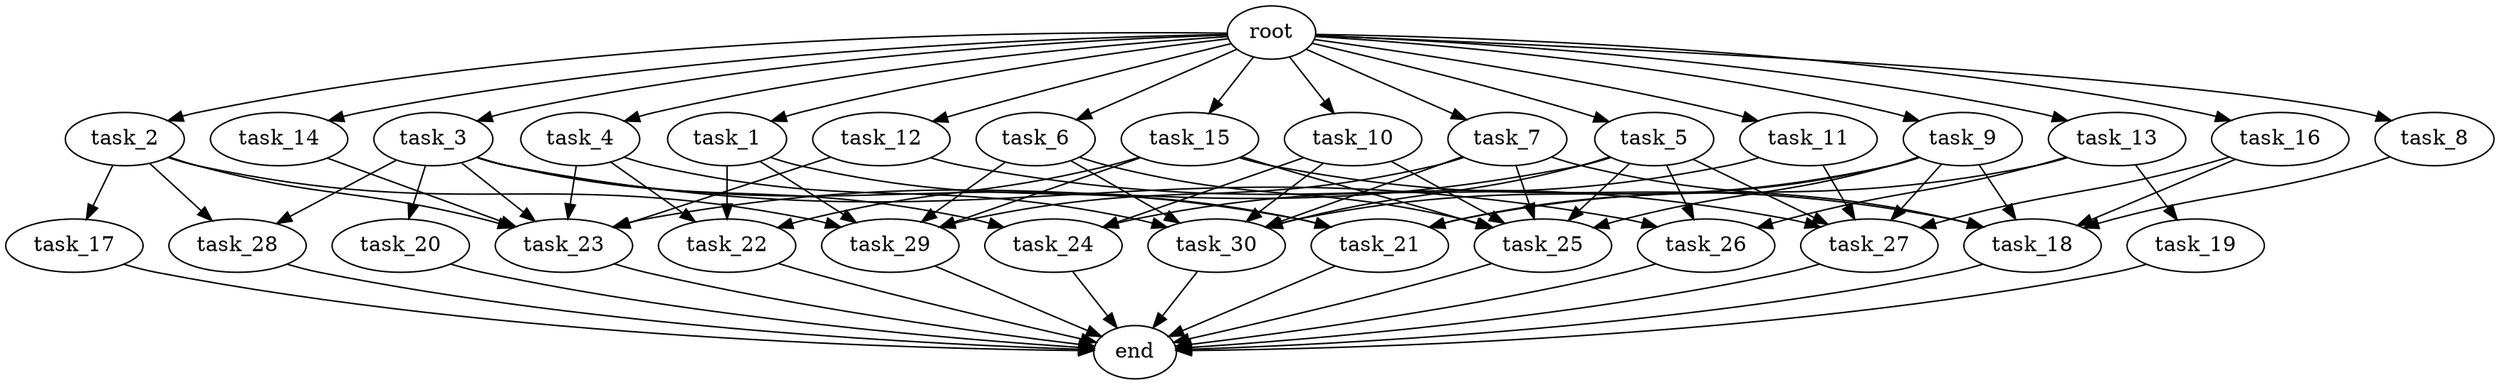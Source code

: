 digraph G {
  root [size="0.000000e+00"];
  task_1 [size="4.461575e+10"];
  task_2 [size="9.965208e+10"];
  task_3 [size="3.733795e+10"];
  task_4 [size="2.630804e+10"];
  task_5 [size="6.691220e+09"];
  task_6 [size="7.900192e+10"];
  task_7 [size="1.855916e+10"];
  task_8 [size="4.133144e+10"];
  task_9 [size="5.597106e+10"];
  task_10 [size="2.323251e+10"];
  task_11 [size="1.474725e+10"];
  task_12 [size="1.333015e+10"];
  task_13 [size="7.015038e+10"];
  task_14 [size="1.129250e+09"];
  task_15 [size="6.008799e+09"];
  task_16 [size="7.881083e+10"];
  task_17 [size="1.128413e+10"];
  task_18 [size="6.659446e+10"];
  task_19 [size="5.856143e+10"];
  task_20 [size="8.956605e+08"];
  task_21 [size="8.803966e+10"];
  task_22 [size="1.371481e+10"];
  task_23 [size="9.207396e+10"];
  task_24 [size="8.605996e+10"];
  task_25 [size="8.012452e+10"];
  task_26 [size="1.887481e+10"];
  task_27 [size="4.748121e+10"];
  task_28 [size="4.787865e+10"];
  task_29 [size="9.913711e+09"];
  task_30 [size="3.879188e+10"];
  end [size="0.000000e+00"];

  root -> task_1 [size="1.000000e-12"];
  root -> task_2 [size="1.000000e-12"];
  root -> task_3 [size="1.000000e-12"];
  root -> task_4 [size="1.000000e-12"];
  root -> task_5 [size="1.000000e-12"];
  root -> task_6 [size="1.000000e-12"];
  root -> task_7 [size="1.000000e-12"];
  root -> task_8 [size="1.000000e-12"];
  root -> task_9 [size="1.000000e-12"];
  root -> task_10 [size="1.000000e-12"];
  root -> task_11 [size="1.000000e-12"];
  root -> task_12 [size="1.000000e-12"];
  root -> task_13 [size="1.000000e-12"];
  root -> task_14 [size="1.000000e-12"];
  root -> task_15 [size="1.000000e-12"];
  root -> task_16 [size="1.000000e-12"];
  task_1 -> task_21 [size="2.200992e+08"];
  task_1 -> task_22 [size="4.571603e+07"];
  task_1 -> task_29 [size="1.982742e+07"];
  task_2 -> task_17 [size="1.128413e+08"];
  task_2 -> task_23 [size="1.534566e+08"];
  task_2 -> task_28 [size="2.393932e+08"];
  task_2 -> task_29 [size="1.982742e+07"];
  task_3 -> task_20 [size="8.956605e+06"];
  task_3 -> task_21 [size="2.200992e+08"];
  task_3 -> task_23 [size="1.534566e+08"];
  task_3 -> task_24 [size="2.868665e+08"];
  task_3 -> task_26 [size="6.291605e+07"];
  task_3 -> task_28 [size="2.393932e+08"];
  task_4 -> task_22 [size="4.571603e+07"];
  task_4 -> task_23 [size="1.534566e+08"];
  task_4 -> task_30 [size="6.465313e+07"];
  task_5 -> task_23 [size="1.534566e+08"];
  task_5 -> task_25 [size="1.335409e+08"];
  task_5 -> task_26 [size="6.291605e+07"];
  task_5 -> task_27 [size="9.496242e+07"];
  task_5 -> task_30 [size="6.465313e+07"];
  task_6 -> task_25 [size="1.335409e+08"];
  task_6 -> task_29 [size="1.982742e+07"];
  task_6 -> task_30 [size="6.465313e+07"];
  task_7 -> task_18 [size="1.331889e+08"];
  task_7 -> task_25 [size="1.335409e+08"];
  task_7 -> task_29 [size="1.982742e+07"];
  task_7 -> task_30 [size="6.465313e+07"];
  task_8 -> task_18 [size="1.331889e+08"];
  task_9 -> task_18 [size="1.331889e+08"];
  task_9 -> task_21 [size="2.200992e+08"];
  task_9 -> task_25 [size="1.335409e+08"];
  task_9 -> task_27 [size="9.496242e+07"];
  task_9 -> task_30 [size="6.465313e+07"];
  task_10 -> task_24 [size="2.868665e+08"];
  task_10 -> task_25 [size="1.335409e+08"];
  task_10 -> task_30 [size="6.465313e+07"];
  task_11 -> task_24 [size="2.868665e+08"];
  task_11 -> task_27 [size="9.496242e+07"];
  task_12 -> task_23 [size="1.534566e+08"];
  task_12 -> task_27 [size="9.496242e+07"];
  task_13 -> task_19 [size="5.856143e+08"];
  task_13 -> task_21 [size="2.200992e+08"];
  task_13 -> task_26 [size="6.291605e+07"];
  task_14 -> task_23 [size="1.534566e+08"];
  task_15 -> task_18 [size="1.331889e+08"];
  task_15 -> task_22 [size="4.571603e+07"];
  task_15 -> task_25 [size="1.335409e+08"];
  task_15 -> task_29 [size="1.982742e+07"];
  task_16 -> task_18 [size="1.331889e+08"];
  task_16 -> task_27 [size="9.496242e+07"];
  task_17 -> end [size="1.000000e-12"];
  task_18 -> end [size="1.000000e-12"];
  task_19 -> end [size="1.000000e-12"];
  task_20 -> end [size="1.000000e-12"];
  task_21 -> end [size="1.000000e-12"];
  task_22 -> end [size="1.000000e-12"];
  task_23 -> end [size="1.000000e-12"];
  task_24 -> end [size="1.000000e-12"];
  task_25 -> end [size="1.000000e-12"];
  task_26 -> end [size="1.000000e-12"];
  task_27 -> end [size="1.000000e-12"];
  task_28 -> end [size="1.000000e-12"];
  task_29 -> end [size="1.000000e-12"];
  task_30 -> end [size="1.000000e-12"];
}
